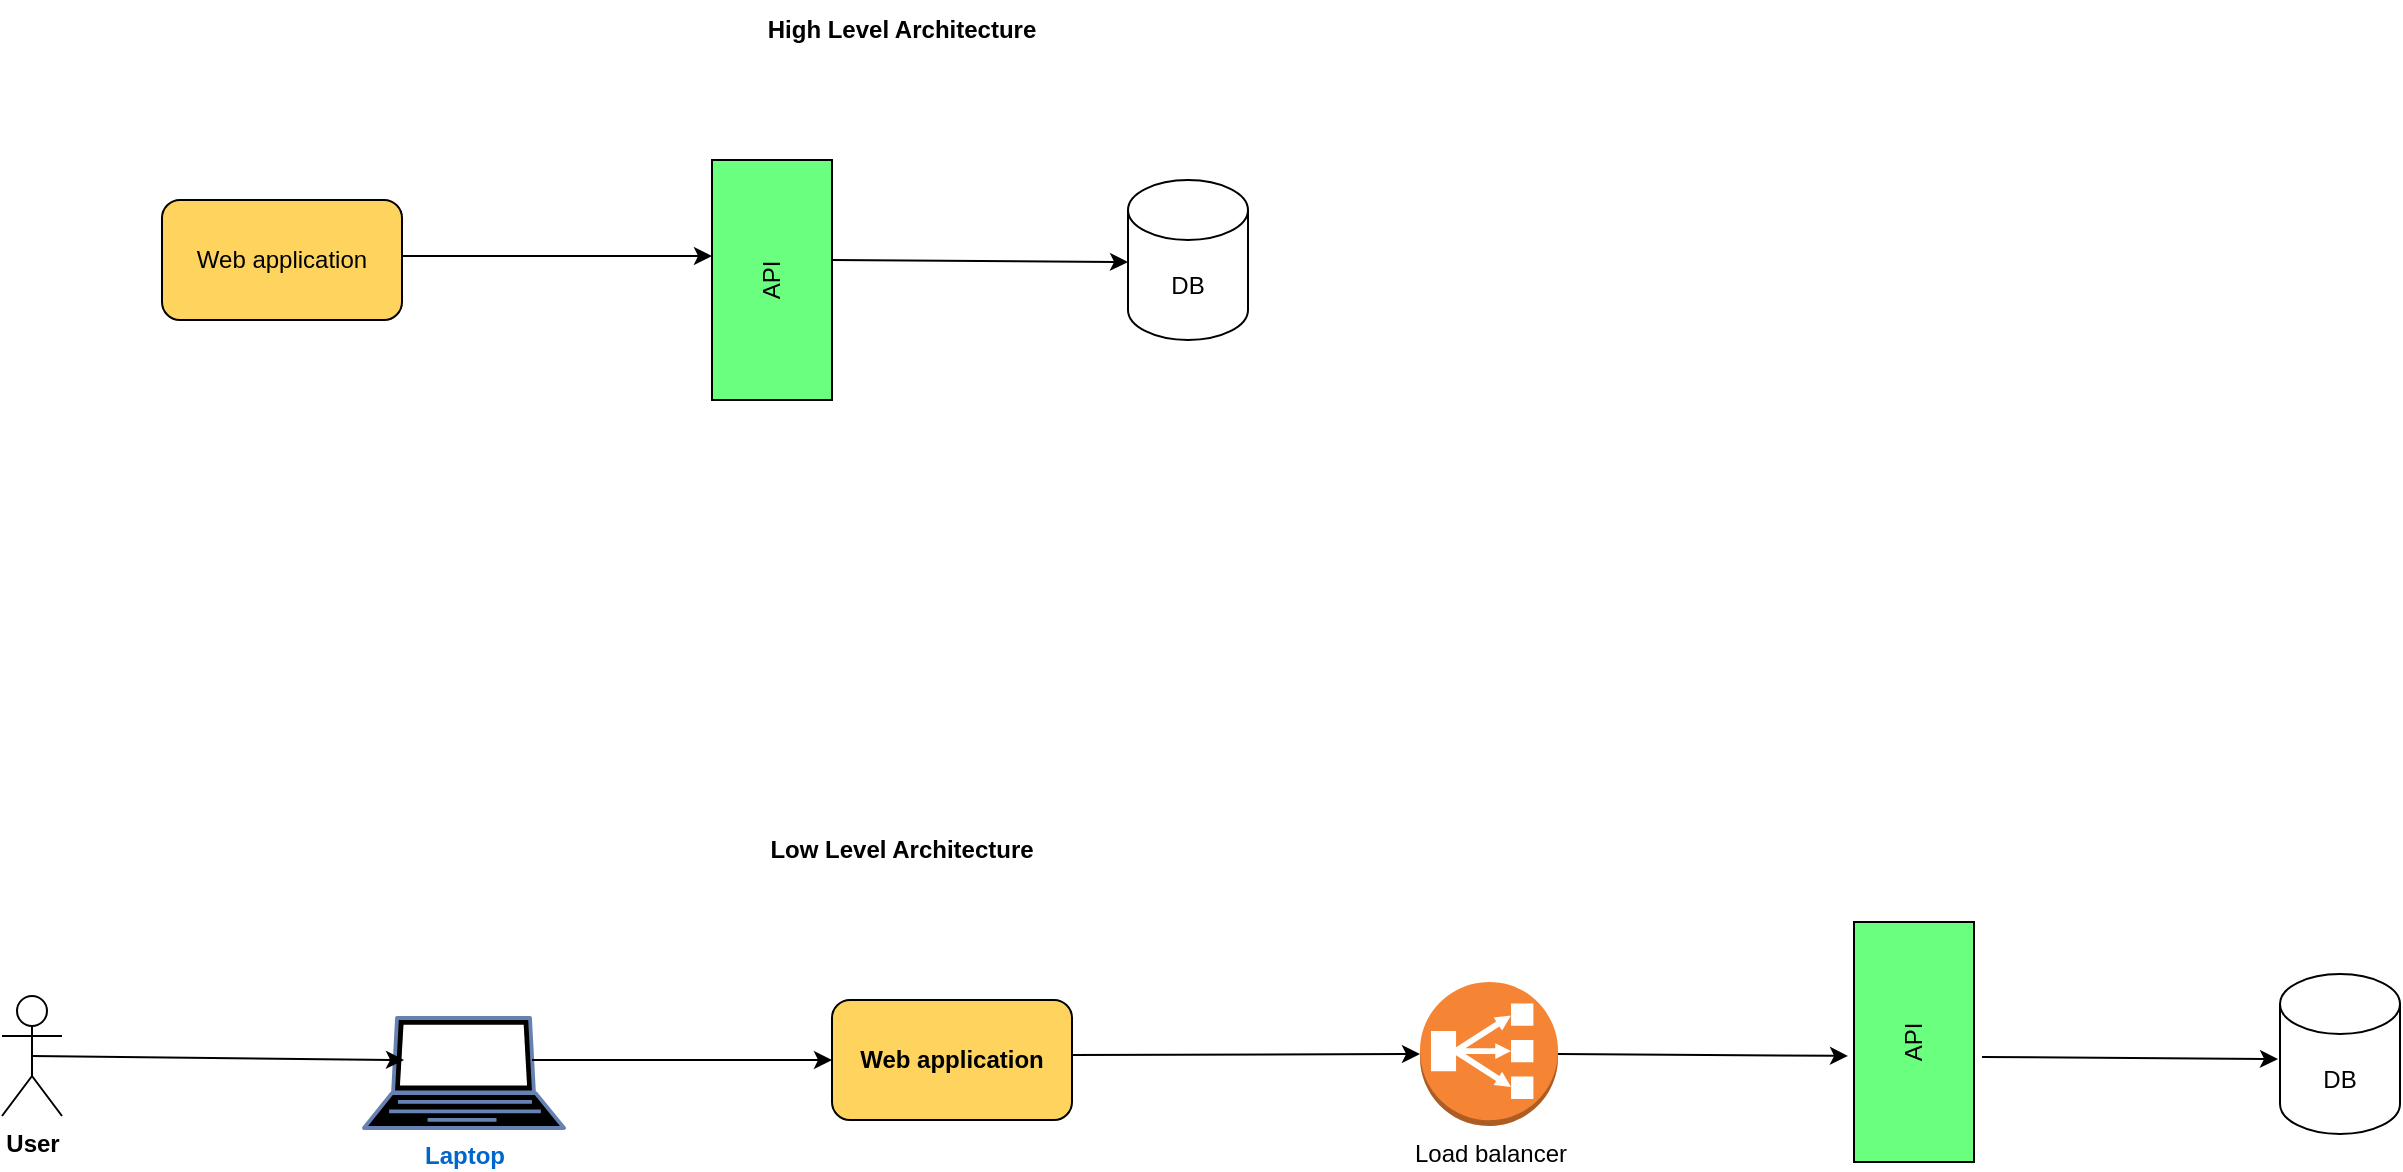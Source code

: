 <mxfile version="24.7.7">
  <diagram name="Page-1" id="Xpj0DDK2_0RdWpO3gDHL">
    <mxGraphModel dx="1209" dy="1859" grid="1" gridSize="10" guides="1" tooltips="1" connect="1" arrows="1" fold="1" page="1" pageScale="1" pageWidth="850" pageHeight="1100" math="0" shadow="0">
      <root>
        <mxCell id="0" />
        <mxCell id="1" parent="0" />
        <mxCell id="pNb5Fok0RQAKNoks9KyP-1" value="DB" style="shape=cylinder3;whiteSpace=wrap;html=1;boundedLbl=1;backgroundOutline=1;size=15;" vertex="1" parent="1">
          <mxGeometry x="1179" y="227" width="60" height="80" as="geometry" />
        </mxCell>
        <mxCell id="pNb5Fok0RQAKNoks9KyP-2" value="API" style="rounded=0;whiteSpace=wrap;html=1;rotation=-90;fillColor=#6BFF7F;" vertex="1" parent="1">
          <mxGeometry x="936" y="231" width="120" height="60" as="geometry" />
        </mxCell>
        <mxCell id="pNb5Fok0RQAKNoks9KyP-3" value="User" style="shape=umlActor;verticalLabelPosition=bottom;verticalAlign=top;html=1;outlineConnect=0;fontStyle=1" vertex="1" parent="1">
          <mxGeometry x="40" y="238" width="30" height="60" as="geometry" />
        </mxCell>
        <mxCell id="pNb5Fok0RQAKNoks9KyP-4" value="Load balancer" style="outlineConnect=0;dashed=0;verticalLabelPosition=bottom;verticalAlign=top;align=center;html=1;shape=mxgraph.aws3.classic_load_balancer;fillColor=#F58534;gradientColor=none;" vertex="1" parent="1">
          <mxGeometry x="749" y="231" width="69" height="72" as="geometry" />
        </mxCell>
        <mxCell id="pNb5Fok0RQAKNoks9KyP-5" value="Laptop" style="fontColor=#0066CC;verticalAlign=top;verticalLabelPosition=bottom;labelPosition=center;align=center;html=1;outlineConnect=0;fillColor=#000000;strokeColor=#6881B3;gradientColor=none;gradientDirection=north;strokeWidth=2;shape=mxgraph.networks.laptop;fontStyle=1" vertex="1" parent="1">
          <mxGeometry x="221" y="249" width="100" height="55" as="geometry" />
        </mxCell>
        <mxCell id="pNb5Fok0RQAKNoks9KyP-8" value="" style="endArrow=classic;html=1;rounded=0;exitX=0.5;exitY=0.5;exitDx=0;exitDy=0;exitPerimeter=0;entryX=0.2;entryY=0.382;entryDx=0;entryDy=0;entryPerimeter=0;" edge="1" parent="1" source="pNb5Fok0RQAKNoks9KyP-3" target="pNb5Fok0RQAKNoks9KyP-5">
          <mxGeometry width="50" height="50" relative="1" as="geometry">
            <mxPoint x="420" y="420" as="sourcePoint" />
            <mxPoint x="470" y="370" as="targetPoint" />
          </mxGeometry>
        </mxCell>
        <mxCell id="pNb5Fok0RQAKNoks9KyP-9" value="" style="endArrow=classic;html=1;rounded=0;exitX=0.85;exitY=0.5;exitDx=0;exitDy=0;exitPerimeter=0;entryX=0;entryY=0.5;entryDx=0;entryDy=0;entryPerimeter=0;" edge="1" parent="1" target="pNb5Fok0RQAKNoks9KyP-4">
          <mxGeometry width="50" height="50" relative="1" as="geometry">
            <mxPoint x="575" y="267.5" as="sourcePoint" />
            <mxPoint x="739" y="361" as="targetPoint" />
          </mxGeometry>
        </mxCell>
        <mxCell id="pNb5Fok0RQAKNoks9KyP-10" value="" style="endArrow=classic;html=1;rounded=0;exitX=1;exitY=0.5;exitDx=0;exitDy=0;exitPerimeter=0;entryX=0.442;entryY=-0.05;entryDx=0;entryDy=0;entryPerimeter=0;" edge="1" parent="1" source="pNb5Fok0RQAKNoks9KyP-4" target="pNb5Fok0RQAKNoks9KyP-2">
          <mxGeometry width="50" height="50" relative="1" as="geometry">
            <mxPoint x="689" y="411" as="sourcePoint" />
            <mxPoint x="739" y="361" as="targetPoint" />
          </mxGeometry>
        </mxCell>
        <mxCell id="pNb5Fok0RQAKNoks9KyP-11" value="" style="endArrow=classic;html=1;rounded=0;exitX=1;exitY=0.5;exitDx=0;exitDy=0;exitPerimeter=0;entryX=0.442;entryY=-0.05;entryDx=0;entryDy=0;entryPerimeter=0;" edge="1" parent="1">
          <mxGeometry width="50" height="50" relative="1" as="geometry">
            <mxPoint x="1030" y="268.5" as="sourcePoint" />
            <mxPoint x="1178" y="269.5" as="targetPoint" />
          </mxGeometry>
        </mxCell>
        <mxCell id="pNb5Fok0RQAKNoks9KyP-12" value="Low Level Architecture" style="text;html=1;align=center;verticalAlign=middle;whiteSpace=wrap;rounded=0;fontStyle=1" vertex="1" parent="1">
          <mxGeometry x="410" y="150" width="160" height="30" as="geometry" />
        </mxCell>
        <mxCell id="pNb5Fok0RQAKNoks9KyP-13" value="High Level Architecture" style="text;html=1;align=center;verticalAlign=middle;whiteSpace=wrap;rounded=0;fontStyle=1" vertex="1" parent="1">
          <mxGeometry x="410" y="-260" width="160" height="30" as="geometry" />
        </mxCell>
        <mxCell id="pNb5Fok0RQAKNoks9KyP-14" value="API" style="rounded=0;whiteSpace=wrap;html=1;rotation=-90;fillColor=#6BFF7F;" vertex="1" parent="1">
          <mxGeometry x="365" y="-150" width="120" height="60" as="geometry" />
        </mxCell>
        <mxCell id="pNb5Fok0RQAKNoks9KyP-15" value="DB" style="shape=cylinder3;whiteSpace=wrap;html=1;boundedLbl=1;backgroundOutline=1;size=15;" vertex="1" parent="1">
          <mxGeometry x="603" y="-170" width="60" height="80" as="geometry" />
        </mxCell>
        <mxCell id="pNb5Fok0RQAKNoks9KyP-16" value="" style="endArrow=classic;html=1;rounded=0;exitX=1;exitY=0.5;exitDx=0;exitDy=0;exitPerimeter=0;entryX=0.442;entryY=-0.05;entryDx=0;entryDy=0;entryPerimeter=0;" edge="1" parent="1">
          <mxGeometry width="50" height="50" relative="1" as="geometry">
            <mxPoint x="455" y="-130" as="sourcePoint" />
            <mxPoint x="603" y="-129" as="targetPoint" />
          </mxGeometry>
        </mxCell>
        <mxCell id="pNb5Fok0RQAKNoks9KyP-19" value="Web application" style="rounded=1;whiteSpace=wrap;html=1;fontStyle=1;fillColor=#FFD45E;" vertex="1" parent="1">
          <mxGeometry x="455" y="240" width="120" height="60" as="geometry" />
        </mxCell>
        <mxCell id="pNb5Fok0RQAKNoks9KyP-20" value="" style="endArrow=classic;html=1;rounded=0;entryX=0.5;entryY=0;entryDx=0;entryDy=0;" edge="1" parent="1">
          <mxGeometry width="50" height="50" relative="1" as="geometry">
            <mxPoint x="230" y="-132" as="sourcePoint" />
            <mxPoint x="395" y="-132" as="targetPoint" />
          </mxGeometry>
        </mxCell>
        <mxCell id="pNb5Fok0RQAKNoks9KyP-21" value="" style="endArrow=classic;html=1;rounded=0;" edge="1" parent="1">
          <mxGeometry width="50" height="50" relative="1" as="geometry">
            <mxPoint x="305" y="270" as="sourcePoint" />
            <mxPoint x="455" y="270" as="targetPoint" />
          </mxGeometry>
        </mxCell>
        <mxCell id="pNb5Fok0RQAKNoks9KyP-24" value="Web application" style="rounded=1;whiteSpace=wrap;html=1;fillColor=#FFD45E;" vertex="1" parent="1">
          <mxGeometry x="120" y="-160" width="120" height="60" as="geometry" />
        </mxCell>
      </root>
    </mxGraphModel>
  </diagram>
</mxfile>

